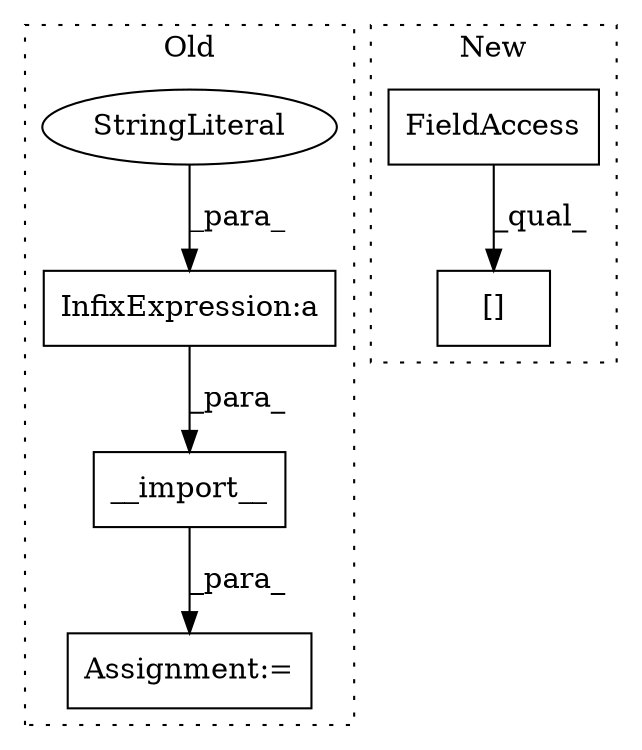 digraph G {
subgraph cluster0 {
1 [label="__import__" a="32" s="6241,6289" l="11,1" shape="box"];
4 [label="InfixExpression:a" a="27" s="6162" l="3" shape="box"];
5 [label="StringLiteral" a="45" s="6133" l="29" shape="ellipse"];
6 [label="Assignment:=" a="7" s="6240" l="1" shape="box"];
label = "Old";
style="dotted";
}
subgraph cluster1 {
2 [label="[]" a="2" s="6869,6891" l="18,1" shape="box"];
3 [label="FieldAccess" a="22" s="6869" l="17" shape="box"];
label = "New";
style="dotted";
}
1 -> 6 [label="_para_"];
3 -> 2 [label="_qual_"];
4 -> 1 [label="_para_"];
5 -> 4 [label="_para_"];
}